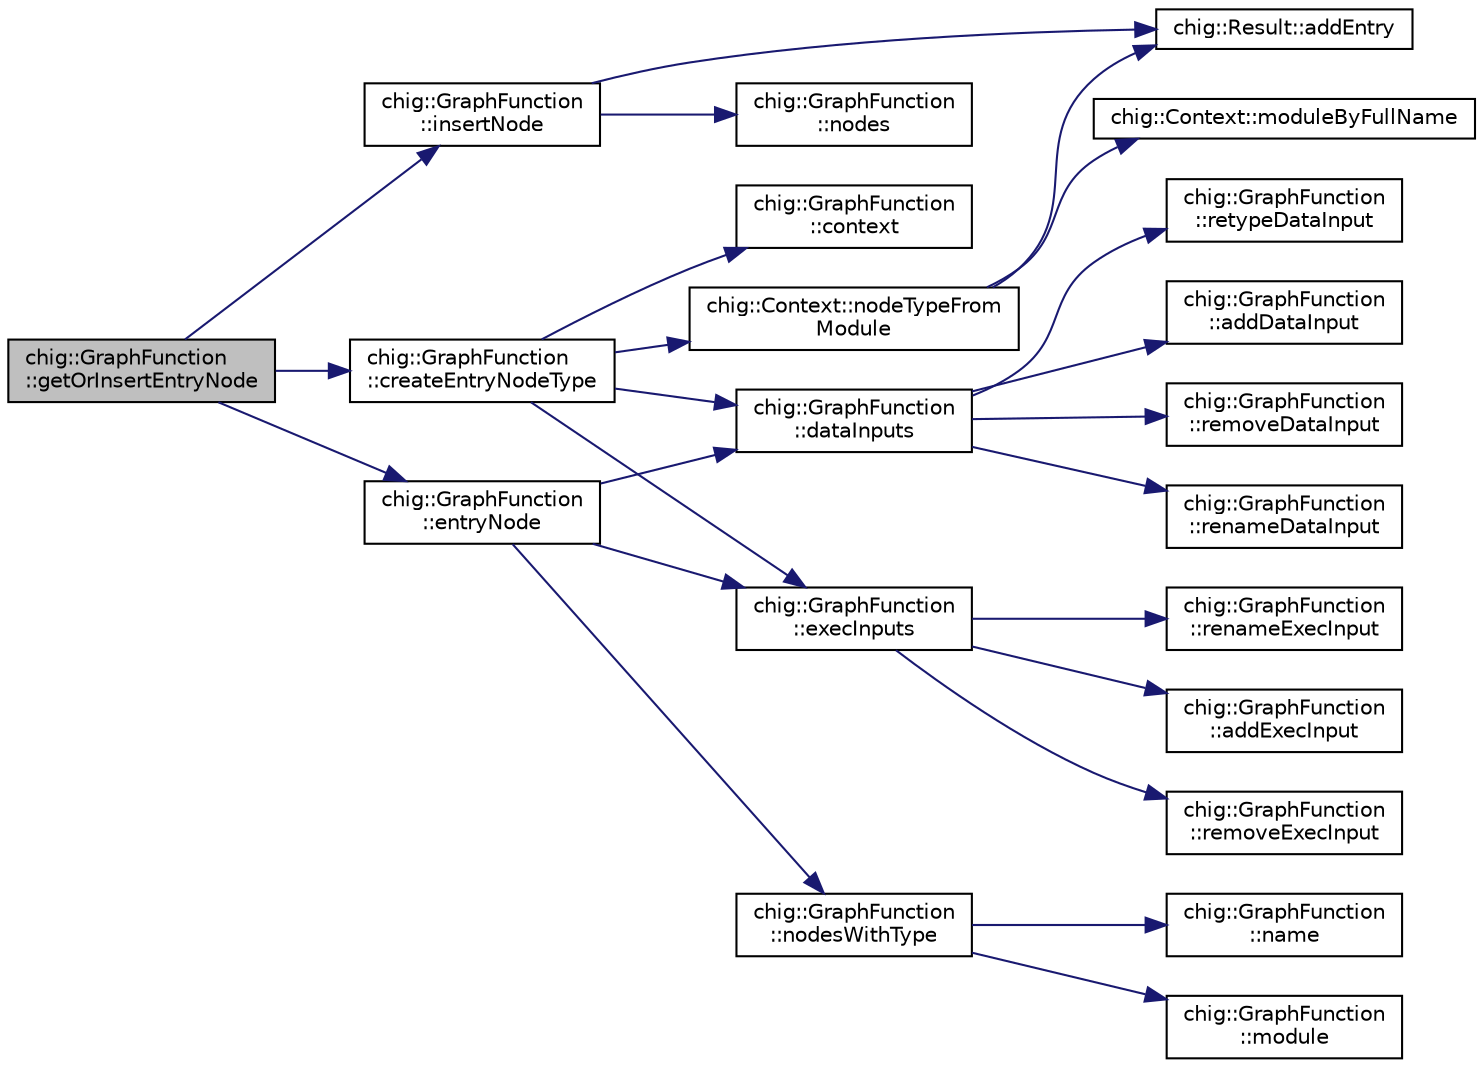 digraph "chig::GraphFunction::getOrInsertEntryNode"
{
 // INTERACTIVE_SVG=YES
  edge [fontname="Helvetica",fontsize="10",labelfontname="Helvetica",labelfontsize="10"];
  node [fontname="Helvetica",fontsize="10",shape=record];
  rankdir="LR";
  Node284 [label="chig::GraphFunction\l::getOrInsertEntryNode",height=0.2,width=0.4,color="black", fillcolor="grey75", style="filled", fontcolor="black"];
  Node284 -> Node285 [color="midnightblue",fontsize="10",style="solid",fontname="Helvetica"];
  Node285 [label="chig::GraphFunction\l::createEntryNodeType",height=0.2,width=0.4,color="black", fillcolor="white", style="filled",URL="$structchig_1_1GraphFunction.html#abc41f524da8fd9b7308cb7abaa2b28c9",tooltip="Create a fresh NodeType for an entry. "];
  Node285 -> Node286 [color="midnightblue",fontsize="10",style="solid",fontname="Helvetica"];
  Node286 [label="chig::GraphFunction\l::context",height=0.2,width=0.4,color="black", fillcolor="white", style="filled",URL="$structchig_1_1GraphFunction.html#a1e937f70e87b2d783211f31a6ddfb91c",tooltip="Get the context. "];
  Node285 -> Node287 [color="midnightblue",fontsize="10",style="solid",fontname="Helvetica"];
  Node287 [label="chig::GraphFunction\l::dataInputs",height=0.2,width=0.4,color="black", fillcolor="white", style="filled",URL="$structchig_1_1GraphFunction.html#a42c555949c37c229eae02af3dabae189",tooltip="Get the function data inputs in the format {type, docstring}. "];
  Node287 -> Node288 [color="midnightblue",fontsize="10",style="solid",fontname="Helvetica"];
  Node288 [label="chig::GraphFunction\l::addDataInput",height=0.2,width=0.4,color="black", fillcolor="white", style="filled",URL="$structchig_1_1GraphFunction.html#a96e25b16c3f1cd0b4d1ffc9c070389d1",tooltip="Add an input to the end of the argument list. "];
  Node287 -> Node289 [color="midnightblue",fontsize="10",style="solid",fontname="Helvetica"];
  Node289 [label="chig::GraphFunction\l::removeDataInput",height=0.2,width=0.4,color="black", fillcolor="white", style="filled",URL="$structchig_1_1GraphFunction.html#a37067fab63f7d4c0299973382ef5607b",tooltip="Remove an input from the argument list Also removes invalid connections If idx is out of range..."];
  Node287 -> Node290 [color="midnightblue",fontsize="10",style="solid",fontname="Helvetica"];
  Node290 [label="chig::GraphFunction\l::renameDataInput",height=0.2,width=0.4,color="black", fillcolor="white", style="filled",URL="$structchig_1_1GraphFunction.html#ae7ea26fbaf4f04f7be23d62195645211",tooltip="Rename a data input This also updates the entry node If idx is out of range, this function does nothi..."];
  Node287 -> Node291 [color="midnightblue",fontsize="10",style="solid",fontname="Helvetica"];
  Node291 [label="chig::GraphFunction\l::retypeDataInput",height=0.2,width=0.4,color="black", fillcolor="white", style="filled",URL="$structchig_1_1GraphFunction.html#ad1ae363954d22ece7f8234b623330a47",tooltip="Change the type of a data input This also updates the entry node and disconnects invalid connections..."];
  Node285 -> Node292 [color="midnightblue",fontsize="10",style="solid",fontname="Helvetica"];
  Node292 [label="chig::GraphFunction\l::execInputs",height=0.2,width=0.4,color="black", fillcolor="white", style="filled",URL="$structchig_1_1GraphFunction.html#a217197f9e54f57cd7a8751a335f4710b",tooltip="Get the function exec inputs. "];
  Node292 -> Node293 [color="midnightblue",fontsize="10",style="solid",fontname="Helvetica"];
  Node293 [label="chig::GraphFunction\l::addExecInput",height=0.2,width=0.4,color="black", fillcolor="white", style="filled",URL="$structchig_1_1GraphFunction.html#a330915b8bf45774e238fedecb62454b7",tooltip="Add an exec input to the end of the argument list. "];
  Node292 -> Node294 [color="midnightblue",fontsize="10",style="solid",fontname="Helvetica"];
  Node294 [label="chig::GraphFunction\l::removeExecInput",height=0.2,width=0.4,color="black", fillcolor="white", style="filled",URL="$structchig_1_1GraphFunction.html#a66ce414a8fddb835759fb9e7bacf653d",tooltip="Remove an exec input from the argument list If idx is out of range, this function does nothing..."];
  Node292 -> Node295 [color="midnightblue",fontsize="10",style="solid",fontname="Helvetica"];
  Node295 [label="chig::GraphFunction\l::renameExecInput",height=0.2,width=0.4,color="black", fillcolor="white", style="filled",URL="$structchig_1_1GraphFunction.html#a5d5b8c408ae7ae9692962cf2de1282fd",tooltip="Change the name for an exec input If idx is out of range, this function does nothing. "];
  Node285 -> Node296 [color="midnightblue",fontsize="10",style="solid",fontname="Helvetica"];
  Node296 [label="chig::Context::nodeTypeFrom\lModule",height=0.2,width=0.4,color="black", fillcolor="white", style="filled",URL="$structchig_1_1Context.html#ae9a1bc6f91e7ee0a5363722e5f8916e3",tooltip="Gets a NodeType from the JSON and name. "];
  Node296 -> Node297 [color="midnightblue",fontsize="10",style="solid",fontname="Helvetica"];
  Node297 [label="chig::Result::addEntry",height=0.2,width=0.4,color="black", fillcolor="white", style="filled",URL="$structchig_1_1Result.html#aabb30a56760c3a817518912d9eabb491",tooltip="Add a entry to the result, either a warning or an error. "];
  Node296 -> Node298 [color="midnightblue",fontsize="10",style="solid",fontname="Helvetica"];
  Node298 [label="chig::Context::moduleByFullName",height=0.2,width=0.4,color="black", fillcolor="white", style="filled",URL="$structchig_1_1Context.html#ae9794348cb6c594497574b13852d6fd1",tooltip="Gets the module by the full name. "];
  Node284 -> Node299 [color="midnightblue",fontsize="10",style="solid",fontname="Helvetica"];
  Node299 [label="chig::GraphFunction\l::entryNode",height=0.2,width=0.4,color="black", fillcolor="white", style="filled",URL="$structchig_1_1GraphFunction.html#aa47e30665a08b671950c4e8411c7a4ba",tooltip="Gets the node with type lang:entry returns nullptr on failure Also returns nullptr if there are two e..."];
  Node299 -> Node287 [color="midnightblue",fontsize="10",style="solid",fontname="Helvetica"];
  Node299 -> Node292 [color="midnightblue",fontsize="10",style="solid",fontname="Helvetica"];
  Node299 -> Node300 [color="midnightblue",fontsize="10",style="solid",fontname="Helvetica"];
  Node300 [label="chig::GraphFunction\l::nodesWithType",height=0.2,width=0.4,color="black", fillcolor="white", style="filled",URL="$structchig_1_1GraphFunction.html#a7d7e5f171567911eb4086670b1d8571a",tooltip="Gets the nodes with a given type. "];
  Node300 -> Node301 [color="midnightblue",fontsize="10",style="solid",fontname="Helvetica"];
  Node301 [label="chig::GraphFunction\l::module",height=0.2,width=0.4,color="black", fillcolor="white", style="filled",URL="$structchig_1_1GraphFunction.html#a2eddb58def91a9e0fce7212db3834827",tooltip="Get the GraphModule that contains this GraphFunction. "];
  Node300 -> Node302 [color="midnightblue",fontsize="10",style="solid",fontname="Helvetica"];
  Node302 [label="chig::GraphFunction\l::name",height=0.2,width=0.4,color="black", fillcolor="white", style="filled",URL="$structchig_1_1GraphFunction.html#a3291c0b882b4f73e5d60af4ca75b1a37",tooltip="Get the name of the function. "];
  Node284 -> Node303 [color="midnightblue",fontsize="10",style="solid",fontname="Helvetica"];
  Node303 [label="chig::GraphFunction\l::insertNode",height=0.2,width=0.4,color="black", fillcolor="white", style="filled",URL="$structchig_1_1GraphFunction.html#a42a4f4bd68404961e6c96520e154b656",tooltip="Add a node to the graph. "];
  Node303 -> Node304 [color="midnightblue",fontsize="10",style="solid",fontname="Helvetica"];
  Node304 [label="chig::GraphFunction\l::nodes",height=0.2,width=0.4,color="black", fillcolor="white", style="filled",URL="$structchig_1_1GraphFunction.html#a7460b1b14cbf073f576968e1a1ed1cd5",tooltip="Get the nodes in the function Usually called by connectData or connectExec or GraphFunction. "];
  Node303 -> Node297 [color="midnightblue",fontsize="10",style="solid",fontname="Helvetica"];
}

